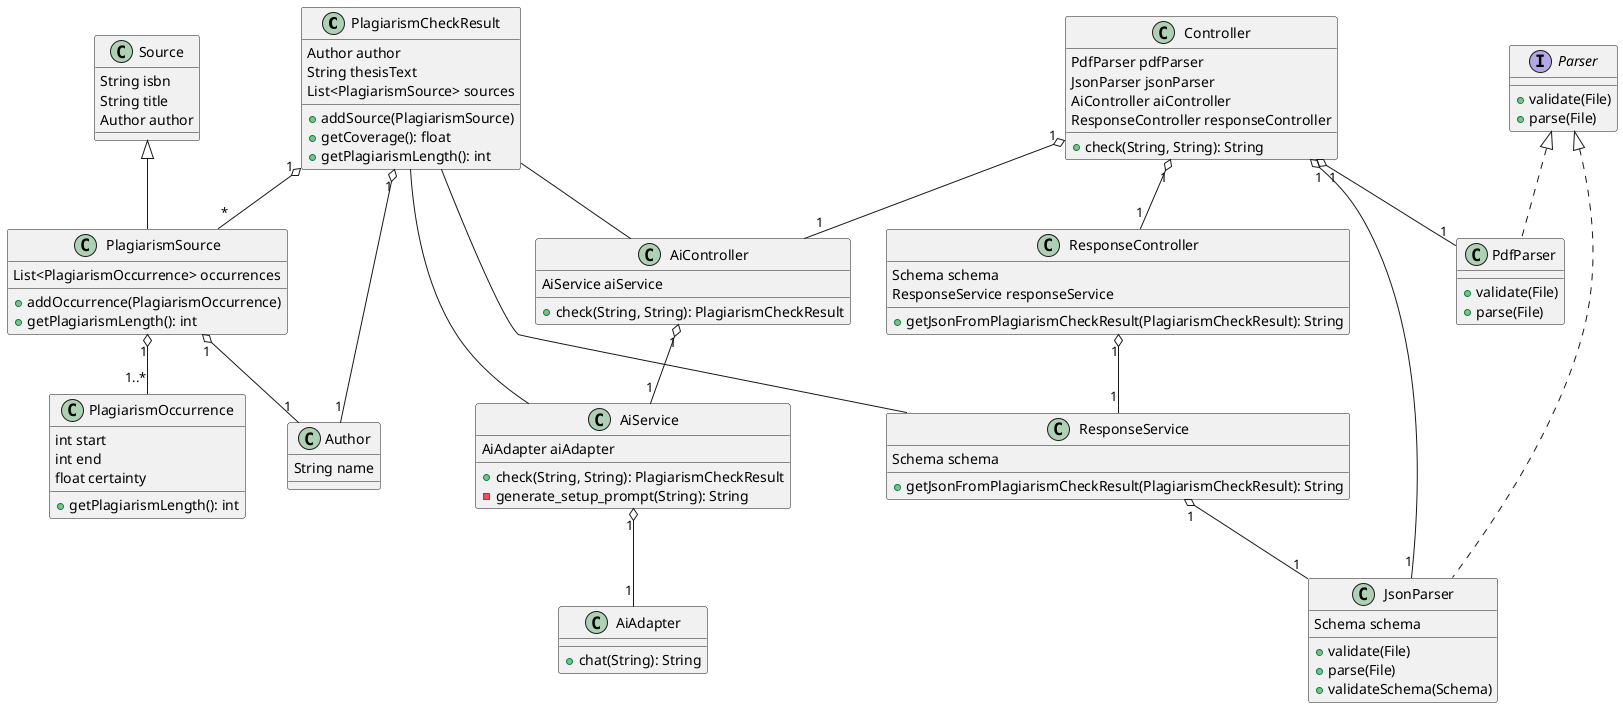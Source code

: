 @startuml Klassendiagramm
class PlagiarismCheckResult {
    Author author
    String thesisText
    List<PlagiarismSource> sources
    +addSource(PlagiarismSource)
    +getCoverage(): float
    +getPlagiarismLength(): int
}

class PlagiarismSource extends Source {
    List<PlagiarismOccurrence> occurrences
    +addOccurrence(PlagiarismOccurrence)
    +getPlagiarismLength(): int
}

class PlagiarismOccurrence {
    int start
    int end
    float certainty
    +getPlagiarismLength(): int
}

class Author {
    String name
}

class Source {
    String isbn
    String title
    Author author
}

interface Parser {
    +validate(File)
    +parse(File)
}

class PdfParser implements Parser {
    +validate(File)
    +parse(File)
}

class JsonParser implements Parser {
    Schema schema
    +validate(File)
    +parse(File)
    +validateSchema(Schema)
}

class Controller {
    PdfParser pdfParser
    JsonParser jsonParser
    AiController aiController
    ResponseController responseController
    +check(String, String): String
}

class AiController {
    AiService aiService
    +check(String, String): PlagiarismCheckResult
}

class AiService {
    AiAdapter aiAdapter
    +check(String, String): PlagiarismCheckResult
    -generate_setup_prompt(String): String
}

class AiAdapter {
    +chat(String): String
}

class ResponseController {
    Schema schema
    ResponseService responseService
    +getJsonFromPlagiarismCheckResult(PlagiarismCheckResult): String
}

class ResponseService {
    Schema schema
    +getJsonFromPlagiarismCheckResult(PlagiarismCheckResult): String
}

Controller "1" o-- "1" PdfParser
Controller "1" o-- "1" JsonParser
Controller "1" o-- "1" AiController
AiController "1" o-- "1" AiService
AiService "1" o-- "1" AiAdapter
Controller "1" o-- "1" ResponseController
ResponseController "1" o-- "1" ResponseService
ResponseService "1" o-- "1" JsonParser

PlagiarismCheckResult -- AiController
PlagiarismCheckResult -- AiService
PlagiarismCheckResult -- ResponseService

PlagiarismCheckResult "1" o-- "*" PlagiarismSource
PlagiarismCheckResult "1" o-- "1" Author
PlagiarismSource "1" o-- "1..*" PlagiarismOccurrence
PlagiarismSource "1" o-- "1" Author
@enduml
